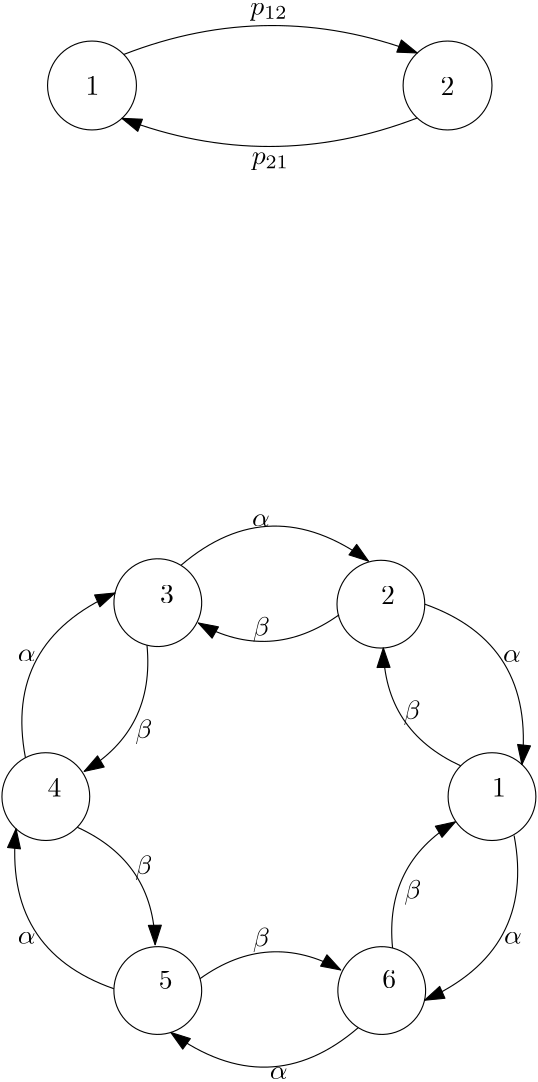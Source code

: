 <?xml version="1.0"?>
<!DOCTYPE ipe SYSTEM "ipe.dtd">
<ipe version="70218" creator="Ipe 7.2.23">
<info created="D:20211017113642" modified="D:20211017113642"/>
<ipestyle name="basic">
<symbol name="arrow/arc(spx)">
<path stroke="sym-stroke" fill="sym-stroke" pen="sym-pen">
0 0 m
-1 0.333 l
-1 -0.333 l
h
</path>
</symbol>
<symbol name="arrow/farc(spx)">
<path stroke="sym-stroke" fill="white" pen="sym-pen">
0 0 m
-1 0.333 l
-1 -0.333 l
h
</path>
</symbol>
<symbol name="arrow/ptarc(spx)">
<path stroke="sym-stroke" fill="sym-stroke" pen="sym-pen">
0 0 m
-1 0.333 l
-0.8 0 l
-1 -0.333 l
h
</path>
</symbol>
<symbol name="arrow/fptarc(spx)">
<path stroke="sym-stroke" fill="white" pen="sym-pen">
0 0 m
-1 0.333 l
-0.8 0 l
-1 -0.333 l
h
</path>
</symbol>
<symbol name="mark/circle(sx)" transformations="translations">
<path fill="sym-stroke">
0.6 0 0 0.6 0 0 e
0.4 0 0 0.4 0 0 e
</path>
</symbol>
<symbol name="mark/disk(sx)" transformations="translations">
<path fill="sym-stroke">
0.6 0 0 0.6 0 0 e
</path>
</symbol>
<symbol name="mark/fdisk(sfx)" transformations="translations">
<group>
<path fill="sym-fill">
0.5 0 0 0.5 0 0 e
</path>
<path fill="sym-stroke" fillrule="eofill">
0.6 0 0 0.6 0 0 e
0.4 0 0 0.4 0 0 e
</path>
</group>
</symbol>
<symbol name="mark/box(sx)" transformations="translations">
<path fill="sym-stroke" fillrule="eofill">
-0.6 -0.6 m
0.6 -0.6 l
0.6 0.6 l
-0.6 0.6 l
h
-0.4 -0.4 m
0.4 -0.4 l
0.4 0.4 l
-0.4 0.4 l
h
</path>
</symbol>
<symbol name="mark/square(sx)" transformations="translations">
<path fill="sym-stroke">
-0.6 -0.6 m
0.6 -0.6 l
0.6 0.6 l
-0.6 0.6 l
h
</path>
</symbol>
<symbol name="mark/fsquare(sfx)" transformations="translations">
<group>
<path fill="sym-fill">
-0.5 -0.5 m
0.5 -0.5 l
0.5 0.5 l
-0.5 0.5 l
h
</path>
<path fill="sym-stroke" fillrule="eofill">
-0.6 -0.6 m
0.6 -0.6 l
0.6 0.6 l
-0.6 0.6 l
h
-0.4 -0.4 m
0.4 -0.4 l
0.4 0.4 l
-0.4 0.4 l
h
</path>
</group>
</symbol>
<symbol name="mark/cross(sx)" transformations="translations">
<group>
<path fill="sym-stroke">
-0.43 -0.57 m
0.57 0.43 l
0.43 0.57 l
-0.57 -0.43 l
h
</path>
<path fill="sym-stroke">
-0.43 0.57 m
0.57 -0.43 l
0.43 -0.57 l
-0.57 0.43 l
h
</path>
</group>
</symbol>
<symbol name="arrow/fnormal(spx)">
<path stroke="sym-stroke" fill="white" pen="sym-pen">
0 0 m
-1 0.333 l
-1 -0.333 l
h
</path>
</symbol>
<symbol name="arrow/pointed(spx)">
<path stroke="sym-stroke" fill="sym-stroke" pen="sym-pen">
0 0 m
-1 0.333 l
-0.8 0 l
-1 -0.333 l
h
</path>
</symbol>
<symbol name="arrow/fpointed(spx)">
<path stroke="sym-stroke" fill="white" pen="sym-pen">
0 0 m
-1 0.333 l
-0.8 0 l
-1 -0.333 l
h
</path>
</symbol>
<symbol name="arrow/linear(spx)">
<path stroke="sym-stroke" pen="sym-pen">
-1 0.333 m
0 0 l
-1 -0.333 l
</path>
</symbol>
<symbol name="arrow/fdouble(spx)">
<path stroke="sym-stroke" fill="white" pen="sym-pen">
0 0 m
-1 0.333 l
-1 -0.333 l
h
-1 0 m
-2 0.333 l
-2 -0.333 l
h
</path>
</symbol>
<symbol name="arrow/double(spx)">
<path stroke="sym-stroke" fill="sym-stroke" pen="sym-pen">
0 0 m
-1 0.333 l
-1 -0.333 l
h
-1 0 m
-2 0.333 l
-2 -0.333 l
h
</path>
</symbol>
<symbol name="arrow/mid-normal(spx)">
<path stroke="sym-stroke" fill="sym-stroke" pen="sym-pen">
0.5 0 m
-0.5 0.333 l
-0.5 -0.333 l
h
</path>
</symbol>
<symbol name="arrow/mid-fnormal(spx)">
<path stroke="sym-stroke" fill="white" pen="sym-pen">
0.5 0 m
-0.5 0.333 l
-0.5 -0.333 l
h
</path>
</symbol>
<symbol name="arrow/mid-pointed(spx)">
<path stroke="sym-stroke" fill="sym-stroke" pen="sym-pen">
0.5 0 m
-0.5 0.333 l
-0.3 0 l
-0.5 -0.333 l
h
</path>
</symbol>
<symbol name="arrow/mid-fpointed(spx)">
<path stroke="sym-stroke" fill="white" pen="sym-pen">
0.5 0 m
-0.5 0.333 l
-0.3 0 l
-0.5 -0.333 l
h
</path>
</symbol>
<symbol name="arrow/mid-double(spx)">
<path stroke="sym-stroke" fill="sym-stroke" pen="sym-pen">
1 0 m
0 0.333 l
0 -0.333 l
h
0 0 m
-1 0.333 l
-1 -0.333 l
h
</path>
</symbol>
<symbol name="arrow/mid-fdouble(spx)">
<path stroke="sym-stroke" fill="white" pen="sym-pen">
1 0 m
0 0.333 l
0 -0.333 l
h
0 0 m
-1 0.333 l
-1 -0.333 l
h
</path>
</symbol>
<anglesize name="22.5 deg" value="22.5"/>
<anglesize name="30 deg" value="30"/>
<anglesize name="45 deg" value="45"/>
<anglesize name="60 deg" value="60"/>
<anglesize name="90 deg" value="90"/>
<arrowsize name="large" value="10"/>
<arrowsize name="small" value="5"/>
<arrowsize name="tiny" value="3"/>
<color name="blue" value="0 0 1"/>
<color name="brown" value="0.647 0.165 0.165"/>
<color name="darkblue" value="0 0 0.545"/>
<color name="darkcyan" value="0 0.545 0.545"/>
<color name="darkgray" value="0.663"/>
<color name="darkgreen" value="0 0.392 0"/>
<color name="darkmagenta" value="0.545 0 0.545"/>
<color name="darkorange" value="1 0.549 0"/>
<color name="darkred" value="0.545 0 0"/>
<color name="gold" value="1 0.843 0"/>
<color name="gray" value="0.745"/>
<color name="green" value="0 1 0"/>
<color name="lightblue" value="0.678 0.847 0.902"/>
<color name="lightcyan" value="0.878 1 1"/>
<color name="lightgray" value="0.827"/>
<color name="lightgreen" value="0.565 0.933 0.565"/>
<color name="lightyellow" value="1 1 0.878"/>
<color name="navy" value="0 0 0.502"/>
<color name="orange" value="1 0.647 0"/>
<color name="pink" value="1 0.753 0.796"/>
<color name="purple" value="0.627 0.125 0.941"/>
<color name="red" value="1 0 0"/>
<color name="seagreen" value="0.18 0.545 0.341"/>
<color name="turquoise" value="0.251 0.878 0.816"/>
<color name="violet" value="0.933 0.51 0.933"/>
<color name="yellow" value="1 1 0"/>
<dashstyle name="dash dot dotted" value="[4 2 1 2 1 2] 0"/>
<dashstyle name="dash dotted" value="[4 2 1 2] 0"/>
<dashstyle name="dashed" value="[4] 0"/>
<dashstyle name="dotted" value="[1 3] 0"/>
<gridsize name="10 pts (~3.5 mm)" value="10"/>
<gridsize name="14 pts (~5 mm)" value="14"/>
<gridsize name="16 pts (~6 mm)" value="16"/>
<gridsize name="20 pts (~7 mm)" value="20"/>
<gridsize name="28 pts (~10 mm)" value="28"/>
<gridsize name="32 pts (~12 mm)" value="32"/>
<gridsize name="4 pts" value="4"/>
<gridsize name="56 pts (~20 mm)" value="56"/>
<gridsize name="8 pts (~3 mm)" value="8"/>
<opacity name="10%" value="0.1"/>
<opacity name="30%" value="0.3"/>
<opacity name="50%" value="0.5"/>
<opacity name="75%" value="0.75"/>
<pen name="fat" value="1.2"/>
<pen name="heavier" value="0.8"/>
<pen name="ultrafat" value="2"/>
<symbolsize name="large" value="5"/>
<symbolsize name="small" value="2"/>
<symbolsize name="tiny" value="1.1"/>
<textsize name="Huge" value="\Huge"/>
<textsize name="LARGE" value="\LARGE"/>
<textsize name="Large" value="\Large"/>
<textsize name="footnote" value="\footnotesize"/>
<textsize name="huge" value="\huge"/>
<textsize name="large" value="\large"/>
<textsize name="small" value="\small"/>
<textsize name="tiny" value="\tiny"/>
<textstyle name="center" begin="\begin{center}" end="\end{center}"/>
<textstyle name="item" begin="\begin{itemize}\item{}" end="\end{itemize}"/>
<textstyle name="itemize" begin="\begin{itemize}" end="\end{itemize}"/>
<tiling name="falling" angle="-60" step="4" width="1"/>
<tiling name="rising" angle="30" step="4" width="1"/>
</ipestyle>
<page>
<layer name="alpha"/>
<view layers="alpha" active="alpha"/>
<path layer="alpha" stroke="black">
16 0 0 16 192 640 e
</path>
<path stroke="black">
16 0 0 16 320 640 e
</path>
<path stroke="black" arrow="normal/normal">
203.448 651.178 m
256.166 671.712
309.107 651.72 c
</path>
<path stroke="black" arrow="normal/normal">
309.085 628.301 m
255.875 607.855
202.778 628.175 c
</path>
<text matrix="1 0 0 1 -0.866427 -2.80044" transformations="translations" pos="190.54 639.505" stroke="black" type="label" width="4.981" height="6.42" depth="0" valign="baseline">1</text>
<text matrix="1 0 0 1 -2.12838 -5.79475" transformations="translations" pos="319.562 642.316" stroke="black" type="label" width="4.981" height="6.42" depth="0" valign="baseline">2</text>
<text matrix="1 0 0 1 -6.49471 -3.00501" transformations="translations" pos="255.487 668.488" stroke="black" type="label" width="13.453" height="4.297" depth="1.93" valign="baseline" style="math">p_{12}</text>
<text matrix="1 0 0 1 -0.581616 0.678551" transformations="translations" pos="250.059 611.005" stroke="black" type="label" width="13.453" height="4.297" depth="1.93" valign="baseline" style="math">p_{21}</text>
<path matrix="1 0 0 1 120 69.282" stroke="black">
15.8005 0 0 15.8005 176 384 e
</path>
<path matrix="1 0 0 1 160 -0" stroke="black">
15.8005 0 0 15.8005 176 384 e
</path>
<path stroke="black" arrow="normal/normal">
311.8 453.282 m
351.58 439.183
346.775 395.557 c
</path>
<path stroke="black" rarrow="normal/normal">
296.888 437.507 m
297.175 407.772
324.736 395.081 c
</path>
<path matrix="0.499618 0.866246 -0.866246 0.499618 460.942 -29.2556" stroke="black" arrow="normal/normal">
311.8 453.282 m
351.58 439.183
346.775 395.557 c
</path>
<path matrix="0.499618 0.866246 -0.866246 0.499618 460.942 -29.2556" stroke="black" rarrow="normal/normal">
296.888 437.507 m
297.175 407.772
324.736 395.081 c
</path>
<path matrix="-0.503803 0.863819 -0.863819 -0.503803 636.07 495.247" stroke="black">
15.8005 0 0 15.8005 176 384 e
</path>
<path matrix="-0.503803 0.863819 -0.863819 -0.503803 716.678 357.036" stroke="black" arrow="normal/normal">
311.8 453.282 m
351.58 439.183
346.775 395.557 c
</path>
<path matrix="-0.503803 0.863819 -0.863819 -0.503803 716.678 357.036" stroke="black" rarrow="normal/normal">
296.888 437.507 m
297.175 407.772
324.736 395.081 c
</path>
<path matrix="-0.99999 -0.00439644 0.00439644 -0.99999 349.692 768.774" stroke="black">
15.8005 0 0 15.8005 176 384 e
</path>
<path matrix="-0.99999 -0.00439644 0.00439644 -0.99999 509.69 769.477" stroke="black" arrow="normal/normal">
311.8 453.282 m
351.58 439.183
346.775 395.557 c
</path>
<path matrix="-0.99999 -0.00439644 0.00439644 -0.99999 509.69 769.477" stroke="black" rarrow="normal/normal">
296.888 437.507 m
297.175 407.772
324.736 395.081 c
</path>
<path matrix="-0.496188 -0.868215 0.868215 -0.496188 -30.3779 657.527" stroke="black">
15.8005 0 0 15.8005 176 384 e
</path>
<path matrix="-0.496188 -0.868215 0.868215 -0.496188 49.0121 796.441" stroke="black" arrow="normal/normal">
311.8 453.282 m
351.58 439.183
346.775 395.557 c
</path>
<path matrix="-0.496188 -0.868215 0.868215 -0.496188 49.0121 796.441" stroke="black" rarrow="normal/normal">
296.888 437.507 m
297.175 407.772
324.736 395.081 c
</path>
<path matrix="0.503803 -0.863819 0.863819 0.503803 -124.07 272.753" stroke="black">
15.8005 0 0 15.8005 176 384 e
</path>
<path matrix="0.503803 -0.863819 0.863819 0.503803 -204.678 410.964" stroke="black" arrow="normal/normal">
311.8 453.282 m
351.58 439.183
346.775 395.557 c
</path>
<path matrix="0.503803 -0.863819 0.863819 0.503803 -204.678 410.964" stroke="black" rarrow="normal/normal">
296.888 437.507 m
297.175 407.772
324.736 395.081 c
</path>
<text transformations="translations" pos="296 453.282" stroke="black" type="label" width="4.981" height="6.42" depth="0" valign="baseline">2</text>
<text transformations="translations" pos="336 384" stroke="black" type="label" width="4.981" height="6.42" depth="0" valign="baseline">1</text>
<text transformations="translations" pos="176 384" stroke="black" type="label" width="4.981" height="6.42" depth="0" valign="baseline">4</text>
<text transformations="translations" pos="216 314.718" stroke="black" type="label" width="4.981" height="6.42" depth="0" valign="baseline">5</text>
<text transformations="translations" pos="216.485 453.56" stroke="black" type="label" width="4.981" height="6.42" depth="0" valign="baseline">3</text>
<text transformations="translations" pos="296.483 314.999" stroke="black" type="label" width="4.981" height="6.42" depth="0" valign="baseline">6</text>
<text transformations="translations" pos="340.002 432.498" stroke="black" type="label" width="6.41" height="4.289" depth="0" valign="baseline" style="math">\alpha</text>
<text transformations="translations" pos="304.148 411.799" stroke="black" type="label" width="6.161" height="6.926" depth="1.93" valign="baseline" style="math">\beta</text>
<text matrix="1 0 0 1 -6.41 0" transformations="translations" pos="256 481.347" stroke="black" type="label" width="6.41" height="4.289" depth="0" valign="baseline" style="math">\alpha
</text>
<text matrix="1 0 0 1 -6.161 1.93" transformations="translations" pos="256 439.942" stroke="black" type="label" width="6.161" height="6.926" depth="1.93" valign="baseline" style="math">\beta</text>
<text matrix="1 0 0 1 -6.41 0" transformations="translations" pos="171.697 432.673" stroke="black" type="label" width="6.41" height="4.289" depth="0" valign="baseline" style="math">\alpha
</text>
<text matrix="1 0 0 1 0 -6.926" transformations="translations" pos="207.562 411.965" stroke="black" type="label" width="6.161" height="6.926" depth="1.93" valign="baseline" style="math">\beta</text>
<text matrix="1 0 0 1 -6.41 -4.289" transformations="translations" pos="171.697 335.327" stroke="black" type="label" width="6.41" height="4.289" depth="0" valign="baseline" style="math">\alpha</text>
<text transformations="translations" pos="207.562 356.035" stroke="black" type="label" width="6.161" height="6.926" depth="1.93" valign="baseline" style="math">\beta</text>
<text matrix="1 0 0 1 -6.161 1.93" transformations="translations" pos="256 328.069" stroke="black" type="label" width="6.161" height="6.926" depth="1.93" valign="baseline" style="math">\beta</text>
<text matrix="1 0 0 1 0 -4.289" transformations="translations" pos="256 286.655" stroke="black" type="label" width="6.41" height="4.289" depth="0" valign="baseline" style="math">\alpha</text>
<text matrix="1 0 0 1 0 -8.856" transformations="translations" pos="304.438 356.035" stroke="black" type="label" width="6.161" height="6.926" depth="1.93" valign="baseline" style="math">\beta
</text>
<text matrix="1 0 0 1 0 -4.289" transformations="translations" pos="340.303 335.327" stroke="black" type="label" width="6.41" height="4.289" depth="0" valign="baseline" style="math">\alpha</text>
</page>
</ipe>
